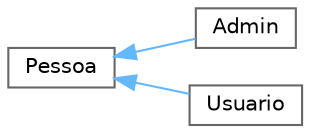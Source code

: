 digraph "Graphical Class Hierarchy"
{
 // LATEX_PDF_SIZE
  bgcolor="transparent";
  edge [fontname=Helvetica,fontsize=10,labelfontname=Helvetica,labelfontsize=10];
  node [fontname=Helvetica,fontsize=10,shape=box,height=0.2,width=0.4];
  rankdir="LR";
  Node0 [label="Pessoa",height=0.2,width=0.4,color="grey40", fillcolor="white", style="filled",URL="$class_pessoa.html",tooltip="Classe mãe de usuario e admin."];
  Node0 -> Node1 [dir="back",color="steelblue1",style="solid"];
  Node1 [label="Admin",height=0.2,width=0.4,color="grey40", fillcolor="white", style="filled",URL="$class_admin.html",tooltip="Classe do administrador."];
  Node0 -> Node2 [dir="back",color="steelblue1",style="solid"];
  Node2 [label="Usuario",height=0.2,width=0.4,color="grey40", fillcolor="white", style="filled",URL="$class_usuario.html",tooltip="Classe do usuario."];
}
